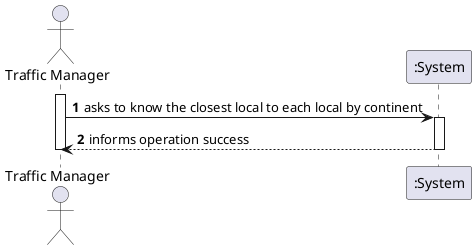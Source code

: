 @startuml
autonumber

actor "Traffic Manager" as TM
participant ":System" as S

activate TM

TM-> S: asks to know the closest local to each local by continent
activate S
S --> TM:   informs operation success
deactivate S

deactivate TM
@enduml